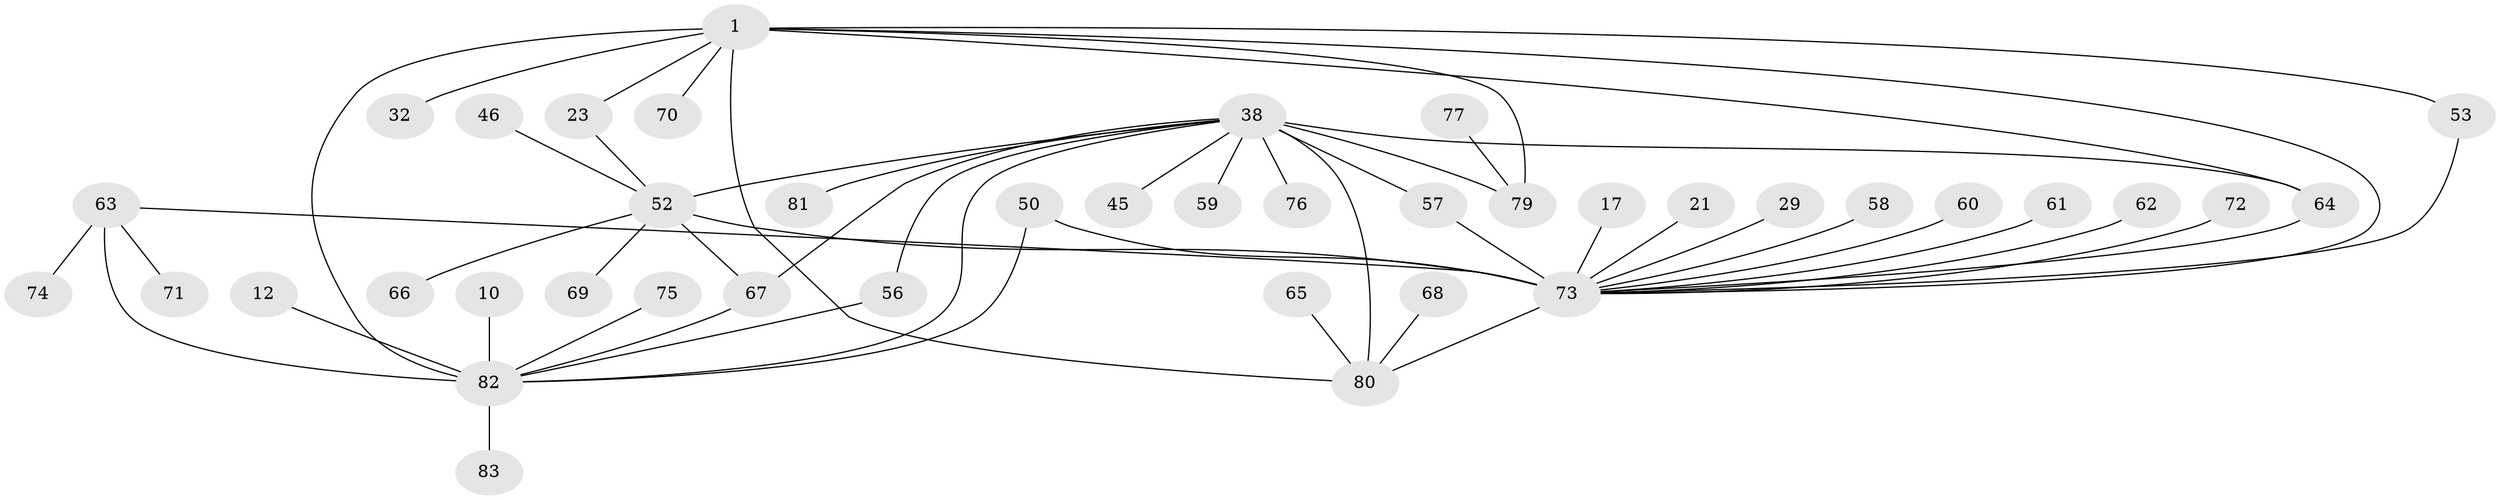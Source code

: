 // original degree distribution, {15: 0.012048192771084338, 13: 0.012048192771084338, 4: 0.07228915662650602, 5: 0.07228915662650602, 3: 0.1566265060240964, 14: 0.012048192771084338, 8: 0.024096385542168676, 1: 0.39759036144578314, 2: 0.21686746987951808, 12: 0.012048192771084338, 6: 0.012048192771084338}
// Generated by graph-tools (version 1.1) at 2025/47/03/09/25 04:47:24]
// undirected, 41 vertices, 54 edges
graph export_dot {
graph [start="1"]
  node [color=gray90,style=filled];
  1;
  10;
  12;
  17;
  21;
  23;
  29;
  32;
  38 [super="+18"];
  45;
  46 [super="+31"];
  50;
  52 [super="+7+25+47"];
  53 [super="+11"];
  56;
  57 [super="+16+35+33"];
  58;
  59;
  60 [super="+43"];
  61;
  62;
  63 [super="+28"];
  64 [super="+15+51"];
  65;
  66;
  67 [super="+41+42+55"];
  68;
  69;
  70;
  71;
  72;
  73 [super="+36+44+6"];
  74;
  75;
  76;
  77 [super="+19"];
  79 [super="+5"];
  80 [super="+78+54"];
  81;
  82 [super="+48+20"];
  83;
  1 -- 23;
  1 -- 32;
  1 -- 53;
  1 -- 70;
  1 -- 79 [weight=2];
  1 -- 80 [weight=2];
  1 -- 82 [weight=3];
  1 -- 73 [weight=2];
  1 -- 64 [weight=2];
  10 -- 82;
  12 -- 82;
  17 -- 73;
  21 -- 73;
  23 -- 52;
  29 -- 73;
  38 -- 45;
  38 -- 56;
  38 -- 76;
  38 -- 80 [weight=5];
  38 -- 52 [weight=2];
  38 -- 79;
  38 -- 81;
  38 -- 82 [weight=2];
  38 -- 59;
  38 -- 57;
  38 -- 67;
  38 -- 64;
  46 -- 52;
  50 -- 82;
  50 -- 73;
  52 -- 69;
  52 -- 66;
  52 -- 73 [weight=5];
  52 -- 67;
  53 -- 73;
  56 -- 82;
  57 -- 73 [weight=3];
  58 -- 73;
  60 -- 73;
  61 -- 73;
  62 -- 73;
  63 -- 71;
  63 -- 74;
  63 -- 73;
  63 -- 82 [weight=2];
  64 -- 73 [weight=2];
  65 -- 80;
  67 -- 82;
  68 -- 80;
  72 -- 73;
  73 -- 80 [weight=3];
  75 -- 82;
  77 -- 79;
  82 -- 83;
}
